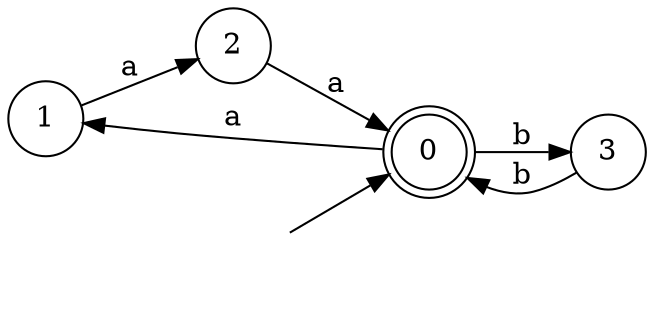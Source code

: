 digraph g
{
rankdir = LR
node[shape=circle]

1 -> 2 [label = "a"]
2 -> 0 [label = "a"]
4 [shape=none, label=""]
0 [shape=doublecircle]

4 -> 0
0 -> 1 [label = "a"]
0 -> 3 [label = "b"]
3 -> 0 [label = "b"]
}